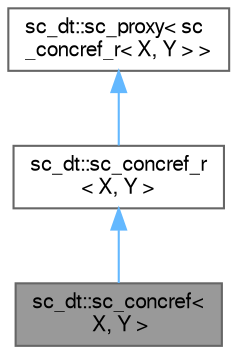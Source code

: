 digraph "sc_dt::sc_concref&lt; X, Y &gt;"
{
 // LATEX_PDF_SIZE
  bgcolor="transparent";
  edge [fontname=FreeSans,fontsize=10,labelfontname=FreeSans,labelfontsize=10];
  node [fontname=FreeSans,fontsize=10,shape=box,height=0.2,width=0.4];
  Node1 [id="Node000001",label="sc_dt::sc_concref\<\l X, Y \>",height=0.2,width=0.4,color="gray40", fillcolor="grey60", style="filled", fontcolor="black",tooltip=" "];
  Node2 -> Node1 [id="edge1_Node000001_Node000002",dir="back",color="steelblue1",style="solid",tooltip=" "];
  Node2 [id="Node000002",label="sc_dt::sc_concref_r\l\< X, Y \>",height=0.2,width=0.4,color="gray40", fillcolor="white", style="filled",URL="$a01585.html",tooltip=" "];
  Node3 -> Node2 [id="edge2_Node000002_Node000003",dir="back",color="steelblue1",style="solid",tooltip=" "];
  Node3 [id="Node000003",label="sc_dt::sc_proxy\< sc\l_concref_r\< X, Y \> \>",height=0.2,width=0.4,color="gray40", fillcolor="white", style="filled",URL="$a01625.html",tooltip=" "];
}
